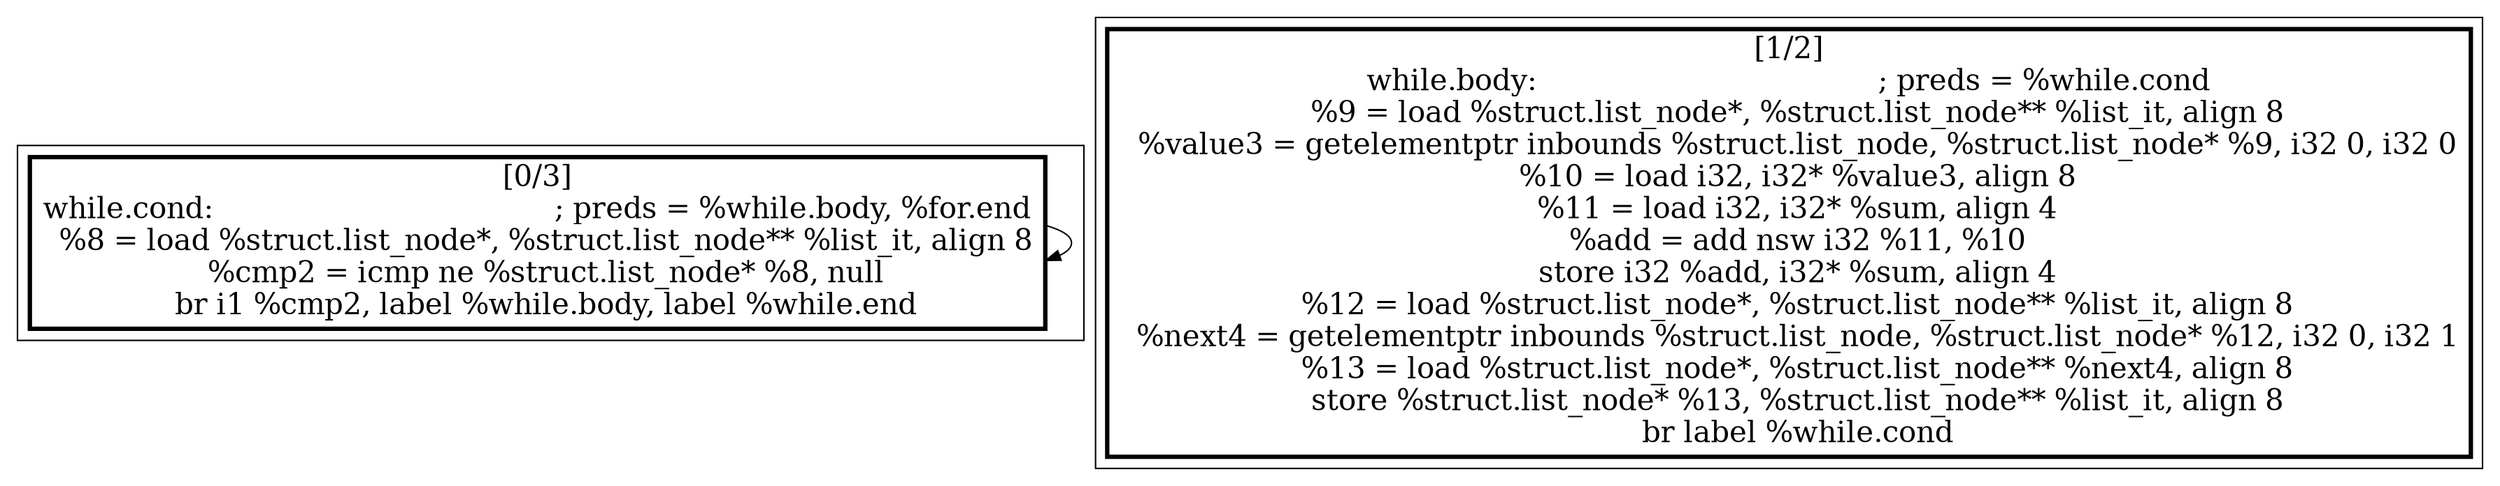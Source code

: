 
digraph G {





subgraph cluster1 {


node282 [penwidth=3.0,fontsize=20,shape=rectangle,label="[0/3]
while.cond:                                       ; preds = %while.body, %for.end
  %8 = load %struct.list_node*, %struct.list_node** %list_it, align 8
  %cmp2 = icmp ne %struct.list_node* %8, null
  br i1 %cmp2, label %while.body, label %while.end
" ]

node282->node282 [ ]


}

subgraph cluster0 {


node281 [penwidth=3.0,fontsize=20,shape=rectangle,label="[1/2]
while.body:                                       ; preds = %while.cond
  %9 = load %struct.list_node*, %struct.list_node** %list_it, align 8
  %value3 = getelementptr inbounds %struct.list_node, %struct.list_node* %9, i32 0, i32 0
  %10 = load i32, i32* %value3, align 8
  %11 = load i32, i32* %sum, align 4
  %add = add nsw i32 %11, %10
  store i32 %add, i32* %sum, align 4
  %12 = load %struct.list_node*, %struct.list_node** %list_it, align 8
  %next4 = getelementptr inbounds %struct.list_node, %struct.list_node* %12, i32 0, i32 1
  %13 = load %struct.list_node*, %struct.list_node** %next4, align 8
  store %struct.list_node* %13, %struct.list_node** %list_it, align 8
  br label %while.cond
" ]



}

}
